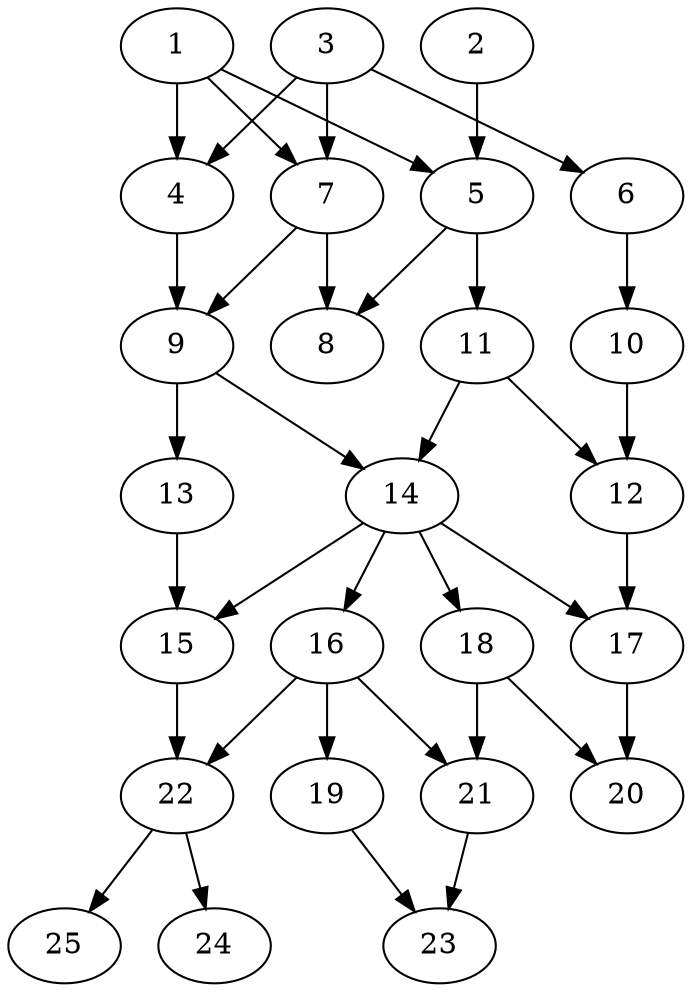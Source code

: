 // DAG automatically generated by daggen at Thu Oct  3 14:00:39 2019
// ./daggen --dot -n 25 --ccr 0.4 --fat 0.5 --regular 0.9 --density 0.5 --mindata 5242880 --maxdata 52428800 
digraph G {
  1 [size="19176960", alpha="0.14", expect_size="7670784"] 
  1 -> 4 [size ="7670784"]
  1 -> 5 [size ="7670784"]
  1 -> 7 [size ="7670784"]
  2 [size="105192960", alpha="0.17", expect_size="42077184"] 
  2 -> 5 [size ="42077184"]
  3 [size="115706880", alpha="0.13", expect_size="46282752"] 
  3 -> 4 [size ="46282752"]
  3 -> 6 [size ="46282752"]
  3 -> 7 [size ="46282752"]
  4 [size="88926720", alpha="0.04", expect_size="35570688"] 
  4 -> 9 [size ="35570688"]
  5 [size="23065600", alpha="0.07", expect_size="9226240"] 
  5 -> 8 [size ="9226240"]
  5 -> 11 [size ="9226240"]
  6 [size="60656640", alpha="0.01", expect_size="24262656"] 
  6 -> 10 [size ="24262656"]
  7 [size="104174080", alpha="0.02", expect_size="41669632"] 
  7 -> 8 [size ="41669632"]
  7 -> 9 [size ="41669632"]
  8 [size="63741440", alpha="0.03", expect_size="25496576"] 
  9 [size="83105280", alpha="0.02", expect_size="33242112"] 
  9 -> 13 [size ="33242112"]
  9 -> 14 [size ="33242112"]
  10 [size="23554560", alpha="0.15", expect_size="9421824"] 
  10 -> 12 [size ="9421824"]
  11 [size="44016640", alpha="0.11", expect_size="17606656"] 
  11 -> 12 [size ="17606656"]
  11 -> 14 [size ="17606656"]
  12 [size="125949440", alpha="0.17", expect_size="50379776"] 
  12 -> 17 [size ="50379776"]
  13 [size="108183040", alpha="0.14", expect_size="43273216"] 
  13 -> 15 [size ="43273216"]
  14 [size="65802240", alpha="0.02", expect_size="26320896"] 
  14 -> 15 [size ="26320896"]
  14 -> 16 [size ="26320896"]
  14 -> 17 [size ="26320896"]
  14 -> 18 [size ="26320896"]
  15 [size="88929280", alpha="0.10", expect_size="35571712"] 
  15 -> 22 [size ="35571712"]
  16 [size="127784960", alpha="0.04", expect_size="51113984"] 
  16 -> 19 [size ="51113984"]
  16 -> 21 [size ="51113984"]
  16 -> 22 [size ="51113984"]
  17 [size="18621440", alpha="0.10", expect_size="7448576"] 
  17 -> 20 [size ="7448576"]
  18 [size="29240320", alpha="0.17", expect_size="11696128"] 
  18 -> 20 [size ="11696128"]
  18 -> 21 [size ="11696128"]
  19 [size="44034560", alpha="0.03", expect_size="17613824"] 
  19 -> 23 [size ="17613824"]
  20 [size="54740480", alpha="0.03", expect_size="21896192"] 
  21 [size="22955520", alpha="0.03", expect_size="9182208"] 
  21 -> 23 [size ="9182208"]
  22 [size="87511040", alpha="0.19", expect_size="35004416"] 
  22 -> 24 [size ="35004416"]
  22 -> 25 [size ="35004416"]
  23 [size="71756800", alpha="0.13", expect_size="28702720"] 
  24 [size="36974080", alpha="0.19", expect_size="14789632"] 
  25 [size="48596480", alpha="0.07", expect_size="19438592"] 
}
